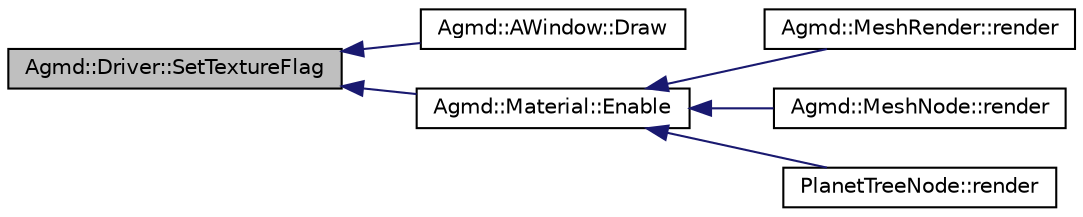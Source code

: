 digraph "Agmd::Driver::SetTextureFlag"
{
  edge [fontname="Helvetica",fontsize="10",labelfontname="Helvetica",labelfontsize="10"];
  node [fontname="Helvetica",fontsize="10",shape=record];
  rankdir="LR";
  Node1 [label="Agmd::Driver::SetTextureFlag",height=0.2,width=0.4,color="black", fillcolor="grey75", style="filled" fontcolor="black"];
  Node1 -> Node2 [dir="back",color="midnightblue",fontsize="10",style="solid",fontname="Helvetica"];
  Node2 [label="Agmd::AWindow::Draw",height=0.2,width=0.4,color="black", fillcolor="white", style="filled",URL="$class_agmd_1_1_a_window.html#a93b410b17d973df5bb16ae0ddadb45bf"];
  Node1 -> Node3 [dir="back",color="midnightblue",fontsize="10",style="solid",fontname="Helvetica"];
  Node3 [label="Agmd::Material::Enable",height=0.2,width=0.4,color="black", fillcolor="white", style="filled",URL="$class_agmd_1_1_material.html#a63fa054123ba837b0945ddafe7a5e868"];
  Node3 -> Node4 [dir="back",color="midnightblue",fontsize="10",style="solid",fontname="Helvetica"];
  Node4 [label="Agmd::MeshRender::render",height=0.2,width=0.4,color="black", fillcolor="white", style="filled",URL="$class_agmd_1_1_mesh_render.html#a3052b6e1e2b1d90ab2a77f24444c6273"];
  Node3 -> Node5 [dir="back",color="midnightblue",fontsize="10",style="solid",fontname="Helvetica"];
  Node5 [label="Agmd::MeshNode::render",height=0.2,width=0.4,color="black", fillcolor="white", style="filled",URL="$class_agmd_1_1_mesh_node.html#a4152144e5d07304bb44001a5e97571a5"];
  Node3 -> Node6 [dir="back",color="midnightblue",fontsize="10",style="solid",fontname="Helvetica"];
  Node6 [label="PlanetTreeNode::render",height=0.2,width=0.4,color="black", fillcolor="white", style="filled",URL="$class_planet_tree_node.html#a54479e30d42d32cbb904b2d396646eaa"];
}
